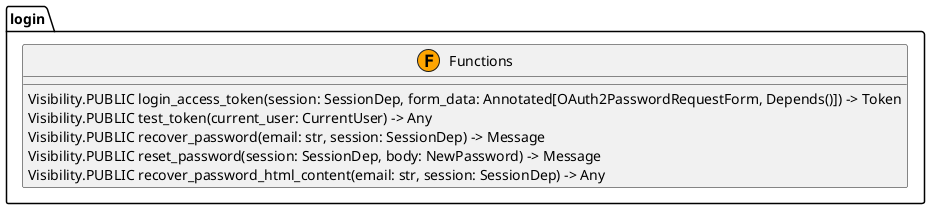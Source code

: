 @startuml
skinparam classAttributeIconSize 0

package "login" {
  class Functions <<(F,orange)>> {
    Visibility.PUBLIC login_access_token(session: SessionDep, form_data: Annotated[OAuth2PasswordRequestForm, Depends()]) -> Token
    Visibility.PUBLIC test_token(current_user: CurrentUser) -> Any
    Visibility.PUBLIC recover_password(email: str, session: SessionDep) -> Message
    Visibility.PUBLIC reset_password(session: SessionDep, body: NewPassword) -> Message
    Visibility.PUBLIC recover_password_html_content(email: str, session: SessionDep) -> Any
  }
}

' Relationships
@enduml